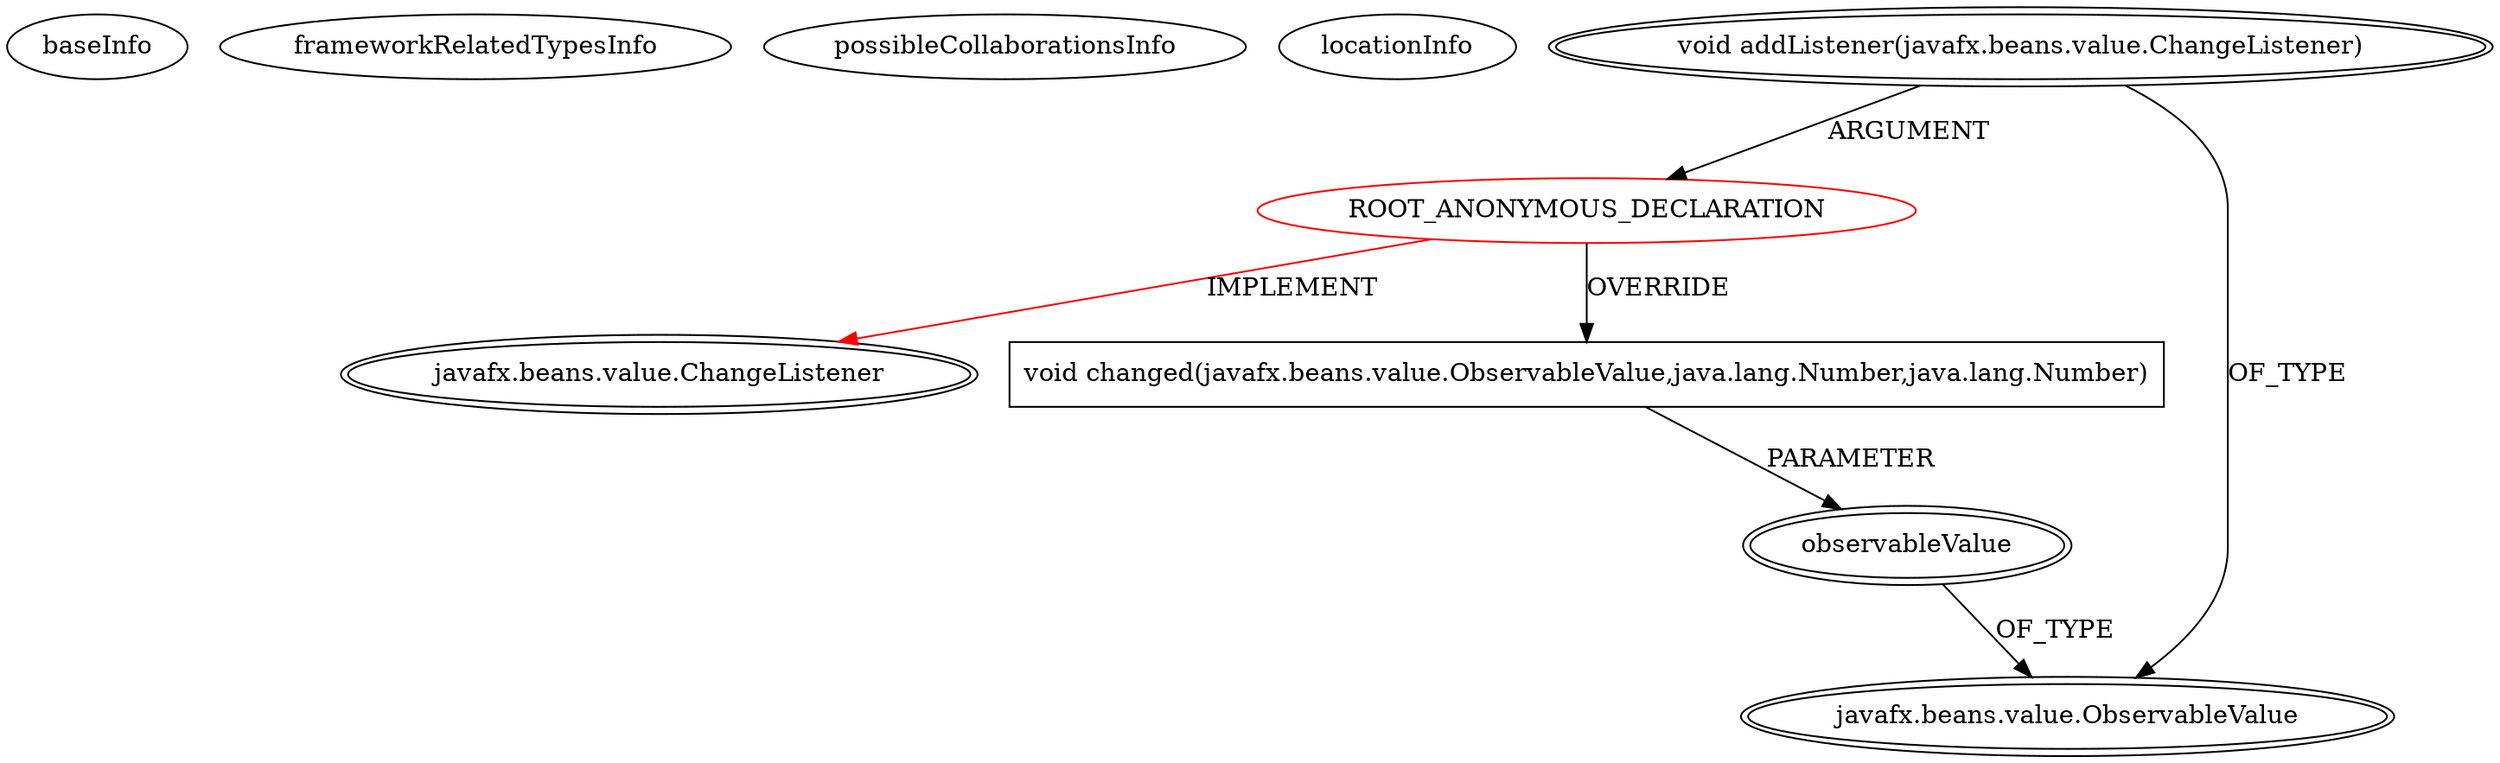 digraph {
baseInfo[graphId=1271,category="extension_graph",isAnonymous=true,possibleRelation=false]
frameworkRelatedTypesInfo[0="javafx.beans.value.ChangeListener"]
possibleCollaborationsInfo[]
locationInfo[projectName="Stormwall-Schedule-Visualizer",filePath="/Stormwall-Schedule-Visualizer/Schedule-Visualizer-master/src/sv/creation/adress/MainLayoutController.java",contextSignature="void initialize()",graphId="1271"]
0[label="ROOT_ANONYMOUS_DECLARATION",vertexType="ROOT_ANONYMOUS_DECLARATION",isFrameworkType=false,color=red]
1[label="javafx.beans.value.ChangeListener",vertexType="FRAMEWORK_INTERFACE_TYPE",isFrameworkType=true,peripheries=2]
2[label="void addListener(javafx.beans.value.ChangeListener)",vertexType="OUTSIDE_CALL",isFrameworkType=true,peripheries=2]
3[label="javafx.beans.value.ObservableValue",vertexType="FRAMEWORK_INTERFACE_TYPE",isFrameworkType=true,peripheries=2]
4[label="void changed(javafx.beans.value.ObservableValue,java.lang.Number,java.lang.Number)",vertexType="OVERRIDING_METHOD_DECLARATION",isFrameworkType=false,shape=box]
5[label="observableValue",vertexType="PARAMETER_DECLARATION",isFrameworkType=true,peripheries=2]
0->1[label="IMPLEMENT",color=red]
2->0[label="ARGUMENT"]
2->3[label="OF_TYPE"]
0->4[label="OVERRIDE"]
5->3[label="OF_TYPE"]
4->5[label="PARAMETER"]
}
